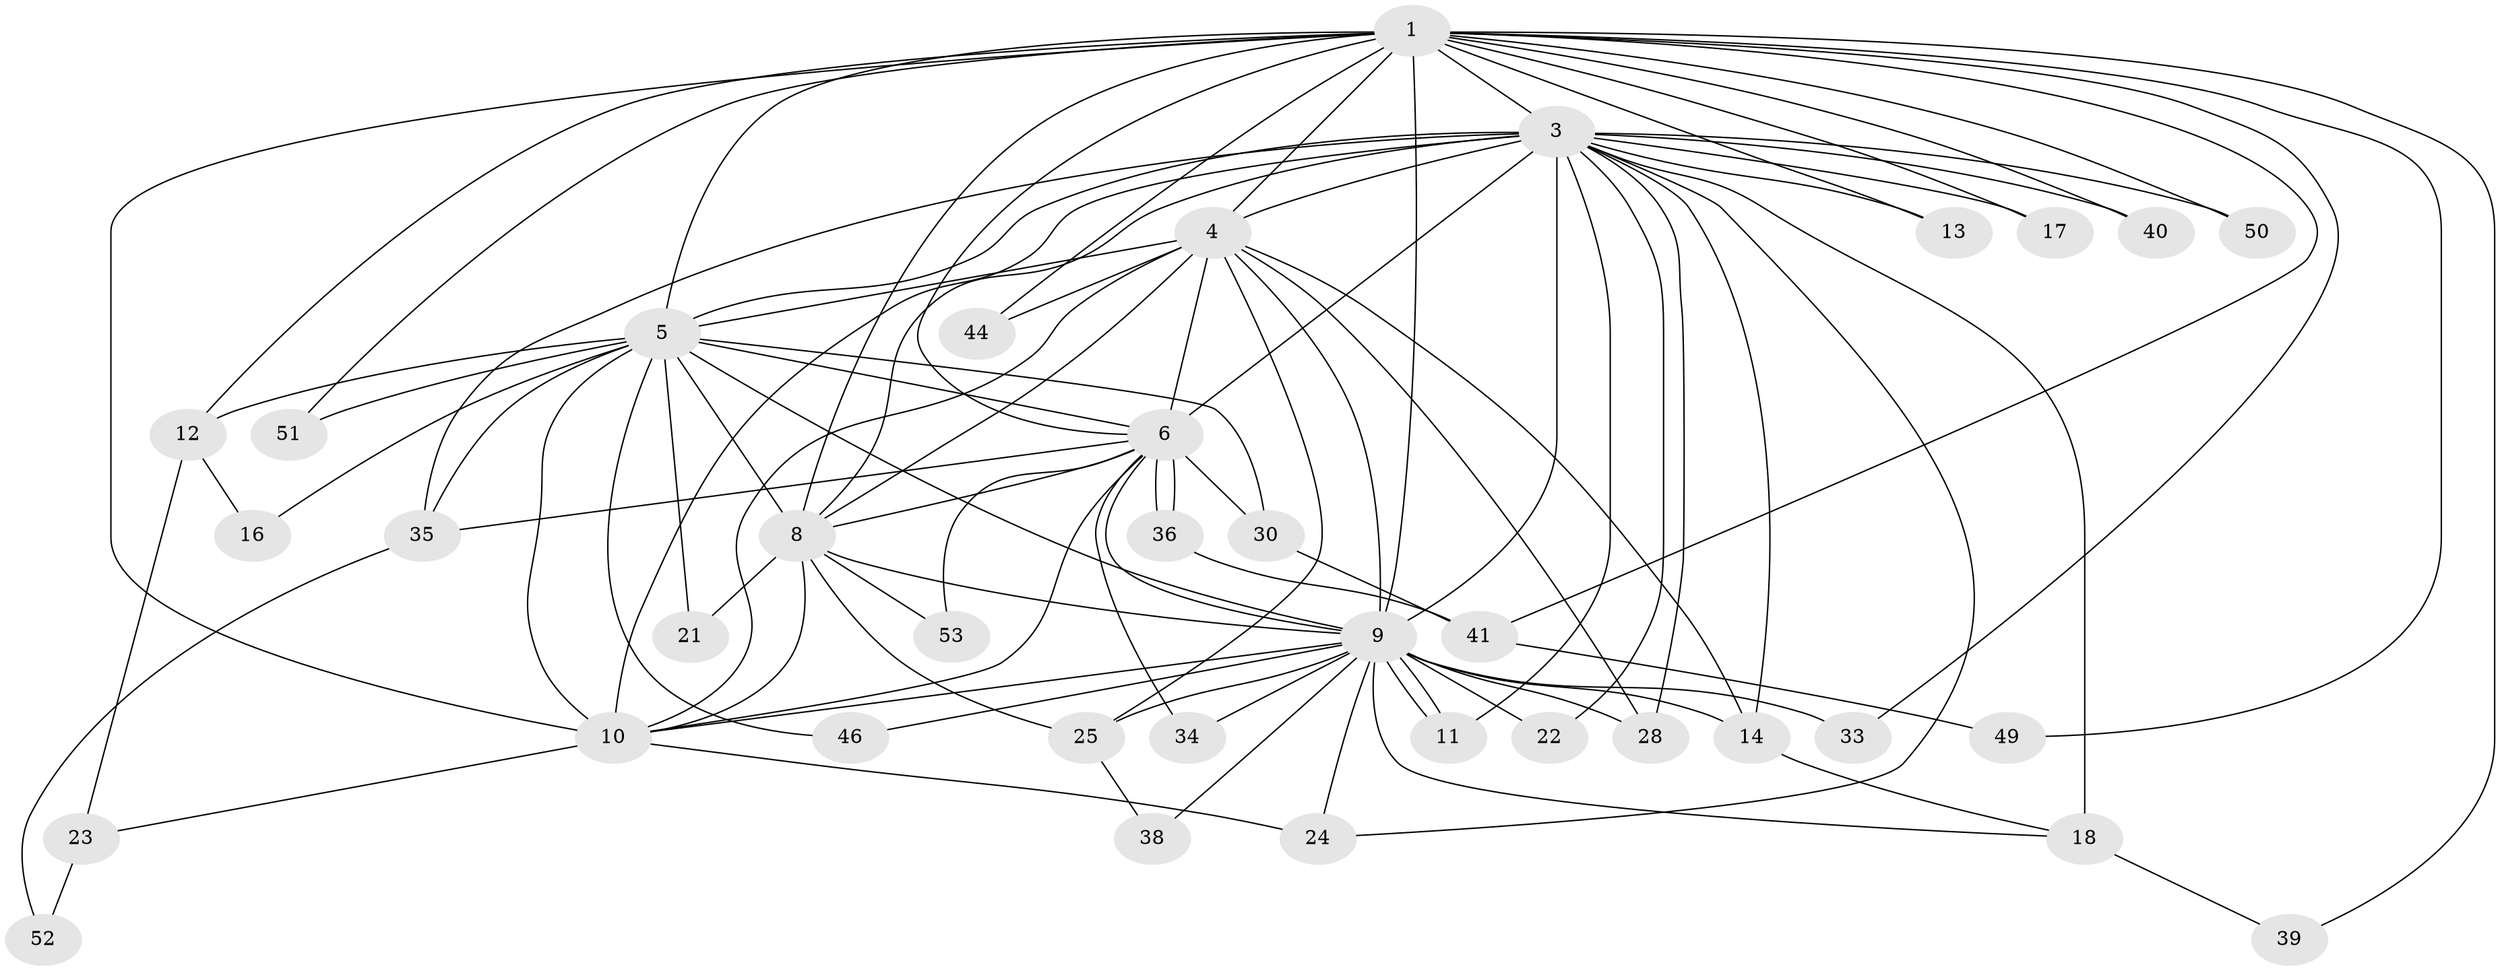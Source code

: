 // original degree distribution, {12: 0.018867924528301886, 18: 0.018867924528301886, 14: 0.03773584905660377, 17: 0.03773584905660377, 15: 0.018867924528301886, 13: 0.03773584905660377, 21: 0.018867924528301886, 3: 0.16981132075471697, 5: 0.05660377358490566, 2: 0.5471698113207547, 4: 0.03773584905660377}
// Generated by graph-tools (version 1.1) at 2025/11/02/27/25 16:11:03]
// undirected, 37 vertices, 94 edges
graph export_dot {
graph [start="1"]
  node [color=gray90,style=filled];
  1 [super="+2"];
  3 [super="+7"];
  4 [super="+43"];
  5 [super="+27"];
  6 [super="+20"];
  8 [super="+15"];
  9 [super="+19"];
  10 [super="+26"];
  11 [super="+42"];
  12 [super="+29"];
  13;
  14 [super="+32"];
  16;
  17;
  18 [super="+45"];
  21;
  22;
  23;
  24;
  25 [super="+31"];
  28 [super="+37"];
  30;
  33;
  34;
  35 [super="+48"];
  36;
  38;
  39;
  40;
  41 [super="+47"];
  44;
  46;
  49;
  50;
  51;
  52;
  53;
  1 -- 3 [weight=4];
  1 -- 4 [weight=2];
  1 -- 5 [weight=2];
  1 -- 6 [weight=2];
  1 -- 8 [weight=2];
  1 -- 9 [weight=2];
  1 -- 10 [weight=2];
  1 -- 12 [weight=2];
  1 -- 41;
  1 -- 49;
  1 -- 13;
  1 -- 17;
  1 -- 33;
  1 -- 39;
  1 -- 40;
  1 -- 44;
  1 -- 50;
  1 -- 51;
  3 -- 4 [weight=2];
  3 -- 5 [weight=2];
  3 -- 6 [weight=3];
  3 -- 8 [weight=2];
  3 -- 9 [weight=2];
  3 -- 10 [weight=2];
  3 -- 13;
  3 -- 17;
  3 -- 18 [weight=2];
  3 -- 24;
  3 -- 50;
  3 -- 14;
  3 -- 22;
  3 -- 35;
  3 -- 40;
  3 -- 28;
  3 -- 11;
  4 -- 5;
  4 -- 6;
  4 -- 8;
  4 -- 9;
  4 -- 10;
  4 -- 25;
  4 -- 28;
  4 -- 44;
  4 -- 14 [weight=2];
  5 -- 6;
  5 -- 8;
  5 -- 9;
  5 -- 10 [weight=2];
  5 -- 16;
  5 -- 21;
  5 -- 30;
  5 -- 46;
  5 -- 51;
  5 -- 12;
  5 -- 35;
  6 -- 8;
  6 -- 9;
  6 -- 10;
  6 -- 30;
  6 -- 35;
  6 -- 36;
  6 -- 36;
  6 -- 53;
  6 -- 34;
  8 -- 9;
  8 -- 10 [weight=2];
  8 -- 21;
  8 -- 25;
  8 -- 53;
  9 -- 10;
  9 -- 11;
  9 -- 11;
  9 -- 14;
  9 -- 22;
  9 -- 24;
  9 -- 28;
  9 -- 33;
  9 -- 34;
  9 -- 38;
  9 -- 46;
  9 -- 18;
  9 -- 25;
  10 -- 23;
  10 -- 24;
  12 -- 16;
  12 -- 23;
  14 -- 18;
  18 -- 39;
  23 -- 52;
  25 -- 38;
  30 -- 41;
  35 -- 52;
  36 -- 41;
  41 -- 49;
}
